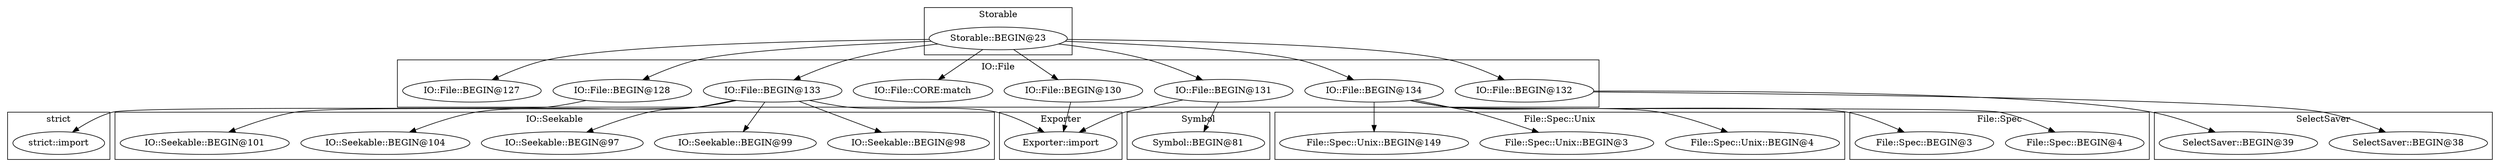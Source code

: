 digraph {
graph [overlap=false]
subgraph cluster_Storable {
	label="Storable";
	"Storable::BEGIN@23";
}
subgraph cluster_Symbol {
	label="Symbol";
	"Symbol::BEGIN@81";
}
subgraph cluster_IO_Seekable {
	label="IO::Seekable";
	"IO::Seekable::BEGIN@98";
	"IO::Seekable::BEGIN@99";
	"IO::Seekable::BEGIN@97";
	"IO::Seekable::BEGIN@104";
	"IO::Seekable::BEGIN@101";
}
subgraph cluster_IO_File {
	label="IO::File";
	"IO::File::BEGIN@128";
	"IO::File::BEGIN@133";
	"IO::File::BEGIN@130";
	"IO::File::BEGIN@131";
	"IO::File::CORE:match";
	"IO::File::BEGIN@134";
	"IO::File::BEGIN@132";
	"IO::File::BEGIN@127";
}
subgraph cluster_strict {
	label="strict";
	"strict::import";
}
subgraph cluster_Exporter {
	label="Exporter";
	"Exporter::import";
}
subgraph cluster_SelectSaver {
	label="SelectSaver";
	"SelectSaver::BEGIN@38";
	"SelectSaver::BEGIN@39";
}
subgraph cluster_File_Spec_Unix {
	label="File::Spec::Unix";
	"File::Spec::Unix::BEGIN@4";
	"File::Spec::Unix::BEGIN@3";
	"File::Spec::Unix::BEGIN@149";
}
subgraph cluster_File_Spec {
	label="File::Spec";
	"File::Spec::BEGIN@4";
	"File::Spec::BEGIN@3";
}
"IO::File::BEGIN@134" -> "File::Spec::Unix::BEGIN@149";
"IO::File::BEGIN@131" -> "Exporter::import";
"IO::File::BEGIN@130" -> "Exporter::import";
"IO::File::BEGIN@133" -> "Exporter::import";
"Storable::BEGIN@23" -> "IO::File::BEGIN@134";
"Storable::BEGIN@23" -> "IO::File::BEGIN@131";
"IO::File::BEGIN@134" -> "File::Spec::Unix::BEGIN@3";
"IO::File::BEGIN@134" -> "File::Spec::BEGIN@4";
"IO::File::BEGIN@132" -> "SelectSaver::BEGIN@39";
"Storable::BEGIN@23" -> "IO::File::BEGIN@132";
"Storable::BEGIN@23" -> "IO::File::BEGIN@127";
"Storable::BEGIN@23" -> "IO::File::BEGIN@130";
"IO::File::BEGIN@131" -> "Symbol::BEGIN@81";
"IO::File::BEGIN@133" -> "IO::Seekable::BEGIN@98";
"Storable::BEGIN@23" -> "IO::File::BEGIN@128";
"IO::File::BEGIN@133" -> "IO::Seekable::BEGIN@97";
"IO::File::BEGIN@133" -> "IO::Seekable::BEGIN@104";
"IO::File::BEGIN@133" -> "IO::Seekable::BEGIN@101";
"IO::File::BEGIN@132" -> "SelectSaver::BEGIN@38";
"Storable::BEGIN@23" -> "IO::File::BEGIN@133";
"IO::File::BEGIN@134" -> "File::Spec::BEGIN@3";
"Storable::BEGIN@23" -> "IO::File::CORE:match";
"IO::File::BEGIN@133" -> "IO::Seekable::BEGIN@99";
"IO::File::BEGIN@134" -> "File::Spec::Unix::BEGIN@4";
"IO::File::BEGIN@128" -> "strict::import";
}
